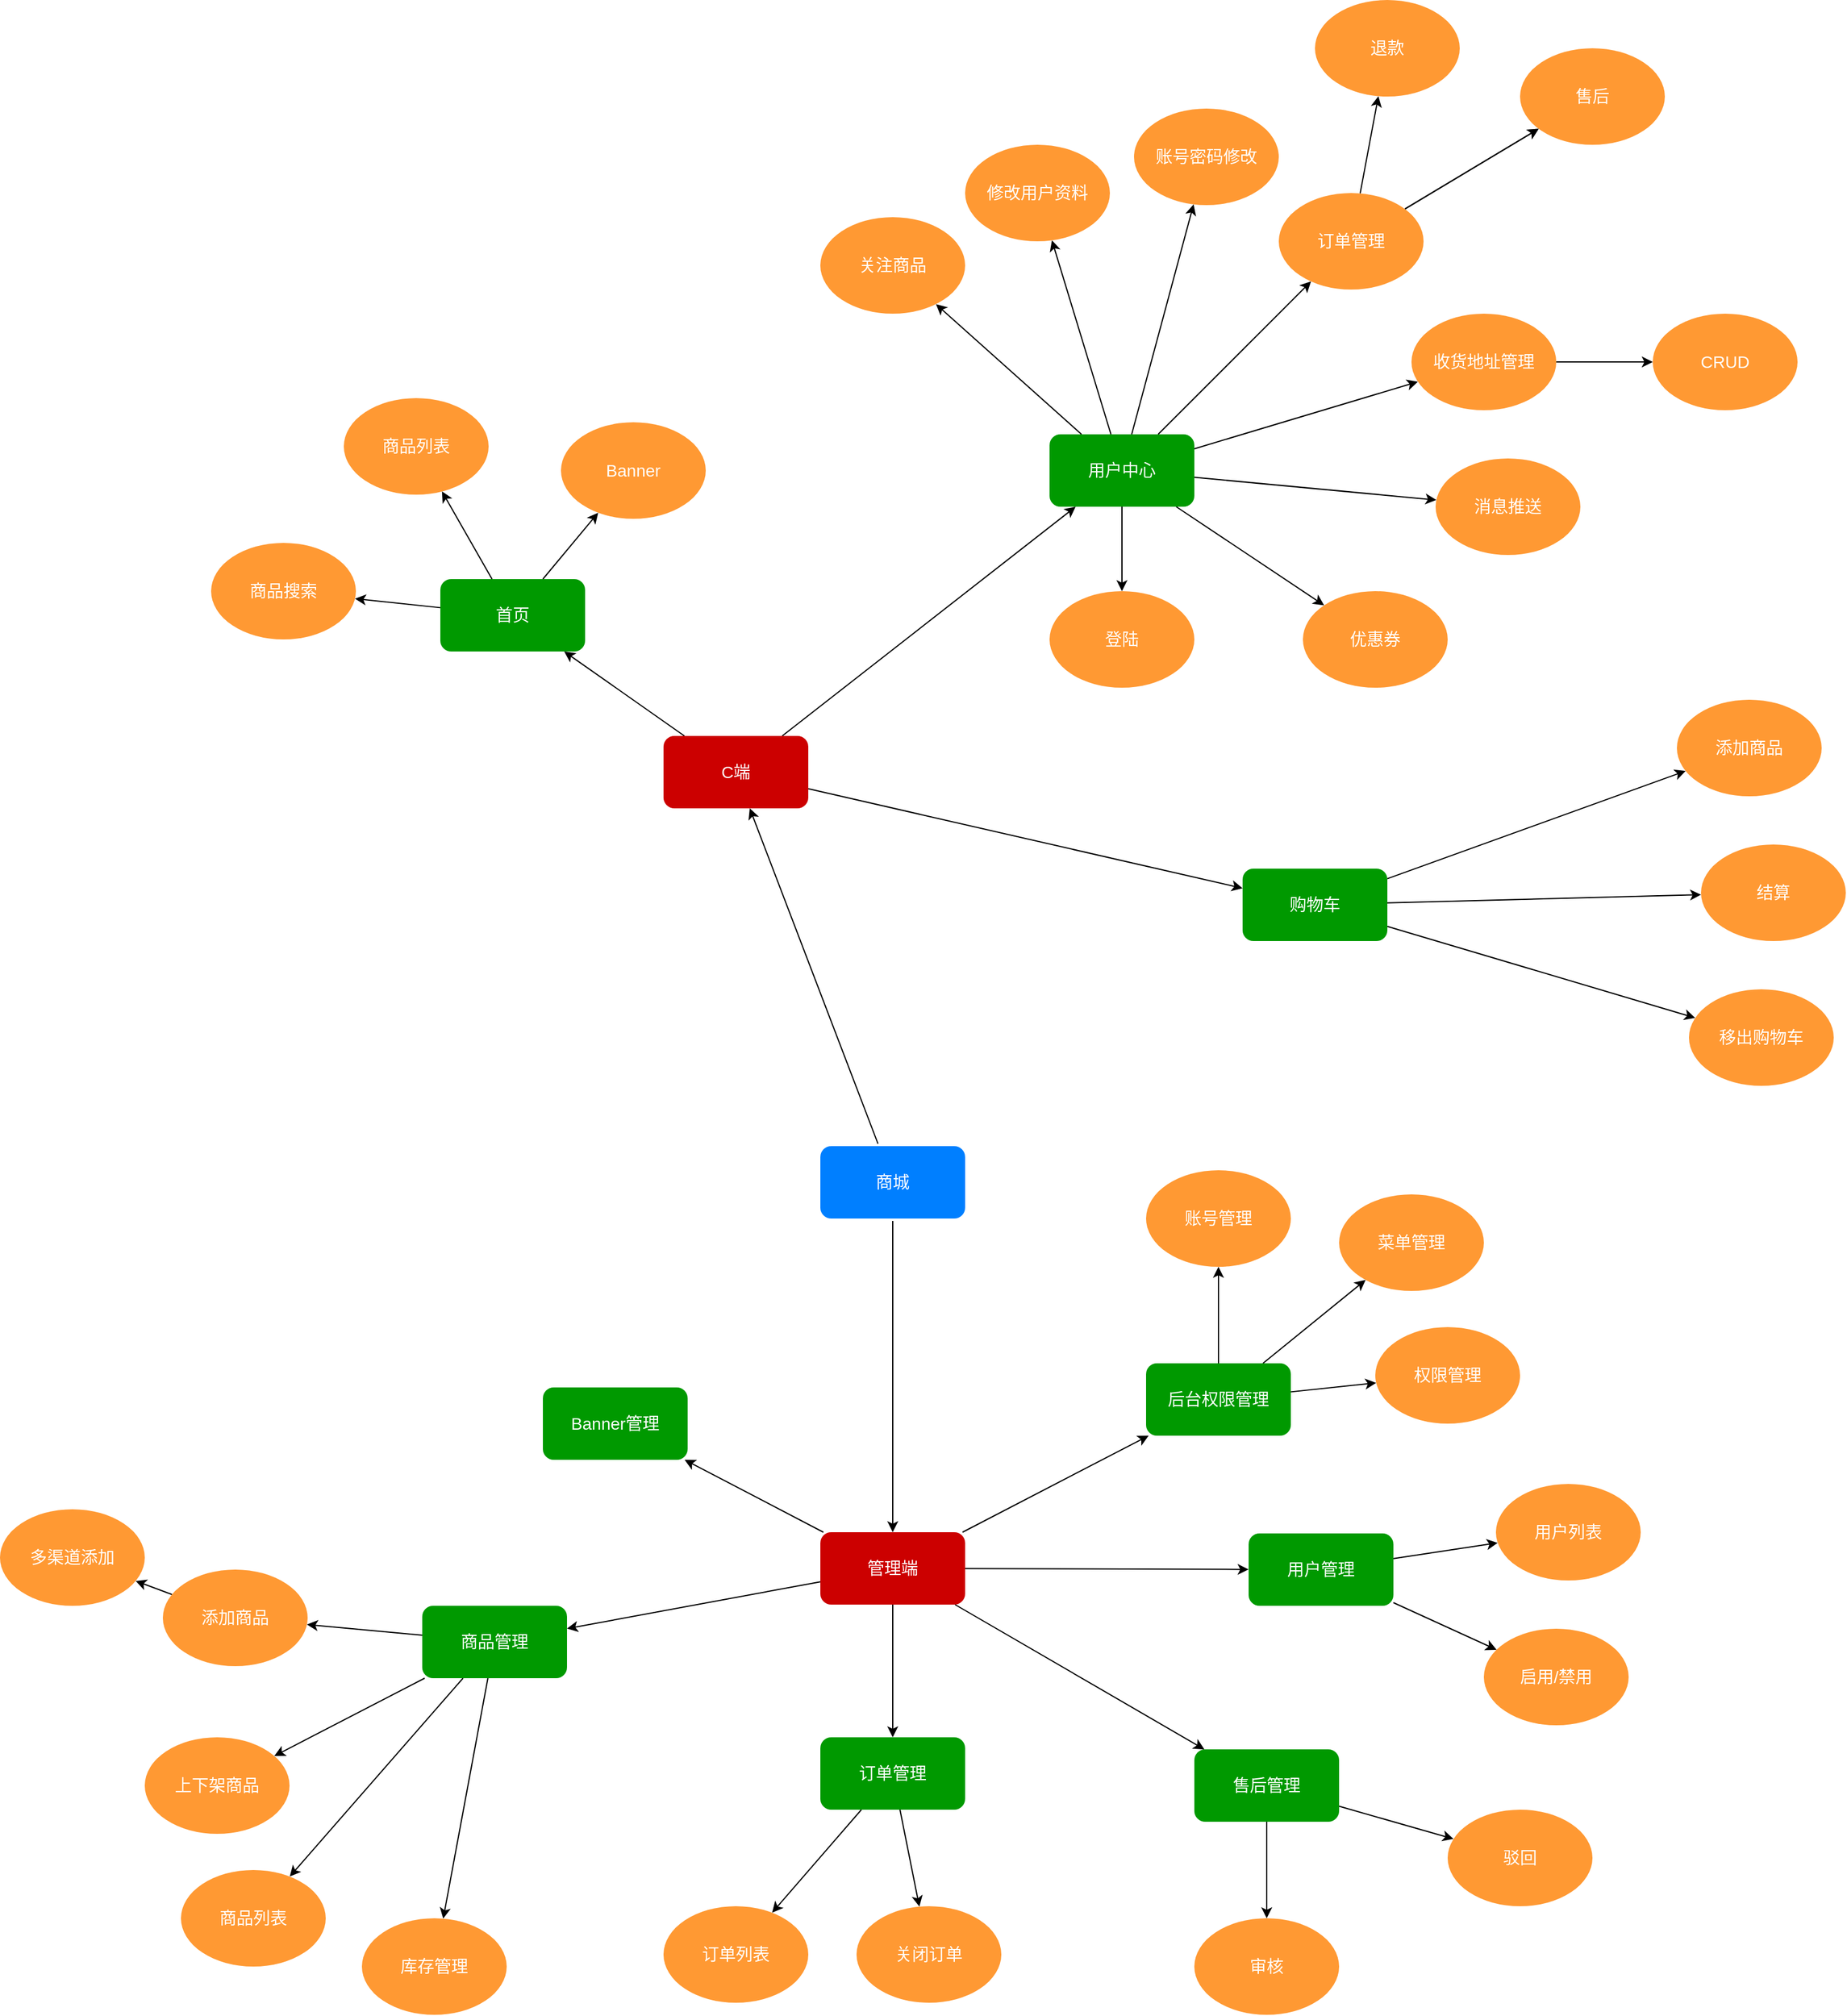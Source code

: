 <mxfile version="13.6.5" type="github">
  <diagram id="6a731a19-8d31-9384-78a2-239565b7b9f0" name="Page-1">
    <mxGraphModel dx="2370" dy="2097" grid="1" gridSize="10" guides="1" tooltips="1" connect="1" arrows="1" fold="1" page="1" pageScale="1" pageWidth="1169" pageHeight="827" background="#ffffff" math="0" shadow="0">
      <root>
        <mxCell id="0" />
        <mxCell id="1" parent="0" />
        <mxCell id="fs0dfM01-aWYpjKkijkv-1802" value="" style="edgeStyle=none;rounded=0;orthogonalLoop=1;jettySize=auto;html=1;fontSize=14;fontColor=#FFFFFF;" parent="1" source="fs0dfM01-aWYpjKkijkv-1781" target="fs0dfM01-aWYpjKkijkv-1801" edge="1">
          <mxGeometry relative="1" as="geometry" />
        </mxCell>
        <mxCell id="fs0dfM01-aWYpjKkijkv-1804" value="" style="edgeStyle=none;rounded=0;orthogonalLoop=1;jettySize=auto;html=1;fontSize=14;fontColor=#FFFFFF;" parent="1" source="fs0dfM01-aWYpjKkijkv-1781" target="fs0dfM01-aWYpjKkijkv-1803" edge="1">
          <mxGeometry relative="1" as="geometry" />
        </mxCell>
        <mxCell id="fs0dfM01-aWYpjKkijkv-1781" value="商城" style="rounded=1;whiteSpace=wrap;html=1;strokeColor=none;strokeWidth=3;perimeterSpacing=2;fontSize=14;fontColor=#FFFFFF;fillColor=#007FFF;" parent="1" vertex="1">
          <mxGeometry x="1010" y="890" width="120" height="60" as="geometry" />
        </mxCell>
        <mxCell id="fs0dfM01-aWYpjKkijkv-1841" value="" style="edgeStyle=none;rounded=0;orthogonalLoop=1;jettySize=auto;html=1;fontSize=14;fontColor=#FFFFFF;" parent="1" source="fs0dfM01-aWYpjKkijkv-1801" target="fs0dfM01-aWYpjKkijkv-1840" edge="1">
          <mxGeometry relative="1" as="geometry" />
        </mxCell>
        <mxCell id="fs0dfM01-aWYpjKkijkv-1845" value="" style="edgeStyle=none;rounded=0;orthogonalLoop=1;jettySize=auto;html=1;fontSize=14;fontColor=#FFFFFF;" parent="1" source="fs0dfM01-aWYpjKkijkv-1801" target="fs0dfM01-aWYpjKkijkv-1844" edge="1">
          <mxGeometry relative="1" as="geometry" />
        </mxCell>
        <mxCell id="fs0dfM01-aWYpjKkijkv-1851" value="" style="edgeStyle=none;rounded=0;orthogonalLoop=1;jettySize=auto;html=1;fontSize=14;fontColor=#FFFFFF;" parent="1" source="fs0dfM01-aWYpjKkijkv-1801" target="fs0dfM01-aWYpjKkijkv-1850" edge="1">
          <mxGeometry relative="1" as="geometry" />
        </mxCell>
        <mxCell id="fs0dfM01-aWYpjKkijkv-1801" value="C端" style="whiteSpace=wrap;html=1;rounded=1;fontSize=14;fontColor=#FFFFFF;strokeColor=none;strokeWidth=3;fillColor=#CC0000;" parent="1" vertex="1">
          <mxGeometry x="880" y="550" width="120" height="60" as="geometry" />
        </mxCell>
        <mxCell id="fs0dfM01-aWYpjKkijkv-1864" value="" style="edgeStyle=none;rounded=0;orthogonalLoop=1;jettySize=auto;html=1;fontSize=14;fontColor=#FFFFFF;" parent="1" source="fs0dfM01-aWYpjKkijkv-1803" target="fs0dfM01-aWYpjKkijkv-1863" edge="1">
          <mxGeometry relative="1" as="geometry" />
        </mxCell>
        <mxCell id="fs0dfM01-aWYpjKkijkv-1866" value="" style="edgeStyle=none;rounded=0;orthogonalLoop=1;jettySize=auto;html=1;fontSize=14;fontColor=#FFFFFF;" parent="1" source="fs0dfM01-aWYpjKkijkv-1803" target="fs0dfM01-aWYpjKkijkv-1865" edge="1">
          <mxGeometry relative="1" as="geometry" />
        </mxCell>
        <mxCell id="fs0dfM01-aWYpjKkijkv-1868" value="" style="edgeStyle=none;rounded=0;orthogonalLoop=1;jettySize=auto;html=1;fontSize=14;fontColor=#FFFFFF;" parent="1" source="fs0dfM01-aWYpjKkijkv-1803" target="fs0dfM01-aWYpjKkijkv-1867" edge="1">
          <mxGeometry relative="1" as="geometry" />
        </mxCell>
        <mxCell id="fs0dfM01-aWYpjKkijkv-1871" value="" style="edgeStyle=none;rounded=0;orthogonalLoop=1;jettySize=auto;html=1;fontSize=14;fontColor=#FFFFFF;" parent="1" source="fs0dfM01-aWYpjKkijkv-1803" target="fs0dfM01-aWYpjKkijkv-1870" edge="1">
          <mxGeometry relative="1" as="geometry" />
        </mxCell>
        <mxCell id="hfIR77nUvffGfV-e1Rjv-10" value="" style="edgeStyle=none;rounded=0;orthogonalLoop=1;jettySize=auto;html=1;" parent="1" source="fs0dfM01-aWYpjKkijkv-1803" target="hfIR77nUvffGfV-e1Rjv-9" edge="1">
          <mxGeometry relative="1" as="geometry" />
        </mxCell>
        <mxCell id="hfIR77nUvffGfV-e1Rjv-34" value="" style="edgeStyle=none;rounded=0;orthogonalLoop=1;jettySize=auto;html=1;" parent="1" source="fs0dfM01-aWYpjKkijkv-1803" target="hfIR77nUvffGfV-e1Rjv-33" edge="1">
          <mxGeometry relative="1" as="geometry" />
        </mxCell>
        <mxCell id="fs0dfM01-aWYpjKkijkv-1803" value="管理端" style="whiteSpace=wrap;html=1;rounded=1;fontSize=14;fontColor=#FFFFFF;strokeColor=none;strokeWidth=3;fillColor=#CC0000;" parent="1" vertex="1">
          <mxGeometry x="1010" y="1210" width="120" height="60" as="geometry" />
        </mxCell>
        <mxCell id="fs0dfM01-aWYpjKkijkv-1813" value="Banner" style="ellipse;whiteSpace=wrap;html=1;rounded=1;fontSize=14;fontColor=#FFFFFF;strokeColor=none;strokeWidth=3;fillColor=#FF9933;" parent="1" vertex="1">
          <mxGeometry x="795" y="290" width="120" height="80" as="geometry" />
        </mxCell>
        <mxCell id="fs0dfM01-aWYpjKkijkv-1815" value="商品列表" style="ellipse;whiteSpace=wrap;html=1;rounded=1;fontSize=14;fontColor=#FFFFFF;strokeColor=none;strokeWidth=3;fillColor=#FF9933;" parent="1" vertex="1">
          <mxGeometry x="615" y="270" width="120" height="80" as="geometry" />
        </mxCell>
        <mxCell id="fs0dfM01-aWYpjKkijkv-1817" value="商品搜索" style="ellipse;whiteSpace=wrap;html=1;rounded=1;fontSize=14;fontColor=#FFFFFF;strokeColor=none;strokeWidth=3;fillColor=#FF9933;" parent="1" vertex="1">
          <mxGeometry x="505" y="390" width="120" height="80" as="geometry" />
        </mxCell>
        <mxCell id="fs0dfM01-aWYpjKkijkv-1819" value="修改用户资料" style="ellipse;whiteSpace=wrap;html=1;rounded=1;fontSize=14;fontColor=#FFFFFF;strokeColor=none;strokeWidth=3;fillColor=#FF9933;" parent="1" vertex="1">
          <mxGeometry x="1130" y="60" width="120" height="80" as="geometry" />
        </mxCell>
        <mxCell id="fs0dfM01-aWYpjKkijkv-1826" value="账号密码修改" style="ellipse;whiteSpace=wrap;html=1;rounded=1;fontSize=14;fontColor=#FFFFFF;strokeColor=none;strokeWidth=3;fillColor=#FF9933;" parent="1" vertex="1">
          <mxGeometry x="1270" y="30" width="120" height="80" as="geometry" />
        </mxCell>
        <mxCell id="fs0dfM01-aWYpjKkijkv-1830" value="添加商品" style="ellipse;whiteSpace=wrap;html=1;rounded=1;fontSize=14;fontColor=#FFFFFF;strokeColor=none;strokeWidth=3;fillColor=#FF9933;" parent="1" vertex="1">
          <mxGeometry x="1720" y="520" width="120" height="80" as="geometry" />
        </mxCell>
        <mxCell id="fs0dfM01-aWYpjKkijkv-1842" value="" style="edgeStyle=none;rounded=0;orthogonalLoop=1;jettySize=auto;html=1;fontSize=14;fontColor=#FFFFFF;" parent="1" source="fs0dfM01-aWYpjKkijkv-1840" target="fs0dfM01-aWYpjKkijkv-1819" edge="1">
          <mxGeometry relative="1" as="geometry" />
        </mxCell>
        <mxCell id="fs0dfM01-aWYpjKkijkv-1843" value="" style="edgeStyle=none;rounded=0;orthogonalLoop=1;jettySize=auto;html=1;fontSize=14;fontColor=#FFFFFF;" parent="1" source="fs0dfM01-aWYpjKkijkv-1840" target="fs0dfM01-aWYpjKkijkv-1826" edge="1">
          <mxGeometry relative="1" as="geometry" />
        </mxCell>
        <mxCell id="fs0dfM01-aWYpjKkijkv-1862" value="" style="edgeStyle=none;rounded=0;orthogonalLoop=1;jettySize=auto;html=1;fontSize=14;fontColor=#FFFFFF;" parent="1" source="fs0dfM01-aWYpjKkijkv-1840" target="fs0dfM01-aWYpjKkijkv-1861" edge="1">
          <mxGeometry relative="1" as="geometry" />
        </mxCell>
        <mxCell id="Q3qfeO53Vg4vjSG5zvzN-7" value="" style="edgeStyle=none;rounded=0;orthogonalLoop=1;jettySize=auto;html=1;" edge="1" parent="1" source="fs0dfM01-aWYpjKkijkv-1840" target="Q3qfeO53Vg4vjSG5zvzN-6">
          <mxGeometry relative="1" as="geometry" />
        </mxCell>
        <mxCell id="Q3qfeO53Vg4vjSG5zvzN-11" value="" style="edgeStyle=none;rounded=0;orthogonalLoop=1;jettySize=auto;html=1;" edge="1" parent="1" source="fs0dfM01-aWYpjKkijkv-1840" target="Q3qfeO53Vg4vjSG5zvzN-10">
          <mxGeometry relative="1" as="geometry" />
        </mxCell>
        <mxCell id="Q3qfeO53Vg4vjSG5zvzN-13" value="" style="edgeStyle=none;rounded=0;orthogonalLoop=1;jettySize=auto;html=1;" edge="1" parent="1" source="fs0dfM01-aWYpjKkijkv-1840" target="Q3qfeO53Vg4vjSG5zvzN-12">
          <mxGeometry relative="1" as="geometry" />
        </mxCell>
        <mxCell id="Q3qfeO53Vg4vjSG5zvzN-15" value="" style="edgeStyle=none;rounded=0;orthogonalLoop=1;jettySize=auto;html=1;" edge="1" parent="1" source="fs0dfM01-aWYpjKkijkv-1840" target="Q3qfeO53Vg4vjSG5zvzN-14">
          <mxGeometry relative="1" as="geometry" />
        </mxCell>
        <mxCell id="Q3qfeO53Vg4vjSG5zvzN-17" value="" style="edgeStyle=none;rounded=0;orthogonalLoop=1;jettySize=auto;html=1;" edge="1" parent="1" source="fs0dfM01-aWYpjKkijkv-1840" target="Q3qfeO53Vg4vjSG5zvzN-16">
          <mxGeometry relative="1" as="geometry" />
        </mxCell>
        <mxCell id="fs0dfM01-aWYpjKkijkv-1840" value="用户中心" style="whiteSpace=wrap;html=1;rounded=1;fontSize=14;fontColor=#FFFFFF;strokeColor=none;strokeWidth=3;fillColor=#009900;" parent="1" vertex="1">
          <mxGeometry x="1200" y="300" width="120" height="60" as="geometry" />
        </mxCell>
        <mxCell id="fs0dfM01-aWYpjKkijkv-1846" value="" style="edgeStyle=none;rounded=0;orthogonalLoop=1;jettySize=auto;html=1;fontSize=14;fontColor=#FFFFFF;" parent="1" source="fs0dfM01-aWYpjKkijkv-1844" target="fs0dfM01-aWYpjKkijkv-1815" edge="1">
          <mxGeometry relative="1" as="geometry" />
        </mxCell>
        <mxCell id="fs0dfM01-aWYpjKkijkv-1847" value="" style="edgeStyle=none;rounded=0;orthogonalLoop=1;jettySize=auto;html=1;fontSize=14;fontColor=#FFFFFF;" parent="1" source="fs0dfM01-aWYpjKkijkv-1844" target="fs0dfM01-aWYpjKkijkv-1817" edge="1">
          <mxGeometry relative="1" as="geometry" />
        </mxCell>
        <mxCell id="fs0dfM01-aWYpjKkijkv-1849" value="" style="edgeStyle=none;rounded=0;orthogonalLoop=1;jettySize=auto;html=1;fontSize=14;fontColor=#FFFFFF;" parent="1" source="fs0dfM01-aWYpjKkijkv-1844" target="fs0dfM01-aWYpjKkijkv-1813" edge="1">
          <mxGeometry relative="1" as="geometry" />
        </mxCell>
        <mxCell id="fs0dfM01-aWYpjKkijkv-1844" value="首页" style="whiteSpace=wrap;html=1;rounded=1;fontSize=14;fontColor=#FFFFFF;strokeColor=none;strokeWidth=3;fillColor=#009900;" parent="1" vertex="1">
          <mxGeometry x="695" y="420" width="120" height="60" as="geometry" />
        </mxCell>
        <mxCell id="fs0dfM01-aWYpjKkijkv-1852" value="" style="edgeStyle=none;rounded=0;orthogonalLoop=1;jettySize=auto;html=1;fontSize=14;fontColor=#FFFFFF;" parent="1" source="fs0dfM01-aWYpjKkijkv-1850" target="fs0dfM01-aWYpjKkijkv-1830" edge="1">
          <mxGeometry relative="1" as="geometry" />
        </mxCell>
        <mxCell id="fs0dfM01-aWYpjKkijkv-1858" value="" style="edgeStyle=none;rounded=0;orthogonalLoop=1;jettySize=auto;html=1;fontSize=14;fontColor=#FFFFFF;" parent="1" source="fs0dfM01-aWYpjKkijkv-1850" target="fs0dfM01-aWYpjKkijkv-1857" edge="1">
          <mxGeometry relative="1" as="geometry" />
        </mxCell>
        <mxCell id="fs0dfM01-aWYpjKkijkv-1860" value="" style="edgeStyle=none;rounded=0;orthogonalLoop=1;jettySize=auto;html=1;fontSize=14;fontColor=#FFFFFF;" parent="1" source="fs0dfM01-aWYpjKkijkv-1850" target="fs0dfM01-aWYpjKkijkv-1859" edge="1">
          <mxGeometry relative="1" as="geometry" />
        </mxCell>
        <mxCell id="fs0dfM01-aWYpjKkijkv-1850" value="购物车" style="whiteSpace=wrap;html=1;rounded=1;fontSize=14;fontColor=#FFFFFF;strokeColor=none;strokeWidth=3;fillColor=#009900;" parent="1" vertex="1">
          <mxGeometry x="1360" y="660" width="120" height="60" as="geometry" />
        </mxCell>
        <mxCell id="fs0dfM01-aWYpjKkijkv-1857" value="结算" style="ellipse;whiteSpace=wrap;html=1;rounded=1;fontSize=14;fontColor=#FFFFFF;strokeColor=none;strokeWidth=3;fillColor=#FF9933;" parent="1" vertex="1">
          <mxGeometry x="1740" y="640" width="120" height="80" as="geometry" />
        </mxCell>
        <mxCell id="fs0dfM01-aWYpjKkijkv-1859" value="移出购物车" style="ellipse;whiteSpace=wrap;html=1;rounded=1;fontSize=14;fontColor=#FFFFFF;strokeColor=none;strokeWidth=3;fillColor=#FF9933;" parent="1" vertex="1">
          <mxGeometry x="1730" y="760" width="120" height="80" as="geometry" />
        </mxCell>
        <mxCell id="Q3qfeO53Vg4vjSG5zvzN-2" value="" style="rounded=0;orthogonalLoop=1;jettySize=auto;html=1;" edge="1" parent="1" source="fs0dfM01-aWYpjKkijkv-1861" target="Q3qfeO53Vg4vjSG5zvzN-1">
          <mxGeometry relative="1" as="geometry" />
        </mxCell>
        <mxCell id="Q3qfeO53Vg4vjSG5zvzN-4" value="" style="edgeStyle=none;rounded=0;orthogonalLoop=1;jettySize=auto;html=1;" edge="1" parent="1" source="fs0dfM01-aWYpjKkijkv-1861" target="Q3qfeO53Vg4vjSG5zvzN-3">
          <mxGeometry relative="1" as="geometry" />
        </mxCell>
        <mxCell id="Q3qfeO53Vg4vjSG5zvzN-5" value="" style="edgeStyle=none;rounded=0;orthogonalLoop=1;jettySize=auto;html=1;" edge="1" parent="1" source="fs0dfM01-aWYpjKkijkv-1861" target="Q3qfeO53Vg4vjSG5zvzN-3">
          <mxGeometry relative="1" as="geometry" />
        </mxCell>
        <mxCell id="fs0dfM01-aWYpjKkijkv-1861" value="订单管理" style="ellipse;whiteSpace=wrap;html=1;rounded=1;fontSize=14;fontColor=#FFFFFF;strokeColor=none;strokeWidth=3;fillColor=#FF9933;" parent="1" vertex="1">
          <mxGeometry x="1390" y="100" width="120" height="80" as="geometry" />
        </mxCell>
        <mxCell id="hfIR77nUvffGfV-e1Rjv-2" value="" style="rounded=0;orthogonalLoop=1;jettySize=auto;html=1;" parent="1" source="fs0dfM01-aWYpjKkijkv-1863" target="hfIR77nUvffGfV-e1Rjv-1" edge="1">
          <mxGeometry relative="1" as="geometry" />
        </mxCell>
        <mxCell id="hfIR77nUvffGfV-e1Rjv-6" value="" style="rounded=0;orthogonalLoop=1;jettySize=auto;html=1;" parent="1" source="fs0dfM01-aWYpjKkijkv-1863" target="hfIR77nUvffGfV-e1Rjv-5" edge="1">
          <mxGeometry relative="1" as="geometry" />
        </mxCell>
        <mxCell id="hfIR77nUvffGfV-e1Rjv-8" value="" style="edgeStyle=none;rounded=0;orthogonalLoop=1;jettySize=auto;html=1;" parent="1" source="fs0dfM01-aWYpjKkijkv-1863" target="hfIR77nUvffGfV-e1Rjv-7" edge="1">
          <mxGeometry relative="1" as="geometry" />
        </mxCell>
        <mxCell id="hfIR77nUvffGfV-e1Rjv-14" value="" style="edgeStyle=none;rounded=0;orthogonalLoop=1;jettySize=auto;html=1;" parent="1" source="fs0dfM01-aWYpjKkijkv-1863" target="hfIR77nUvffGfV-e1Rjv-13" edge="1">
          <mxGeometry relative="1" as="geometry" />
        </mxCell>
        <mxCell id="fs0dfM01-aWYpjKkijkv-1863" value="商品管理" style="whiteSpace=wrap;html=1;rounded=1;fontSize=14;fontColor=#FFFFFF;strokeColor=none;strokeWidth=3;fillColor=#009900;" parent="1" vertex="1">
          <mxGeometry x="680" y="1271" width="120" height="60" as="geometry" />
        </mxCell>
        <mxCell id="hfIR77nUvffGfV-e1Rjv-20" value="" style="edgeStyle=none;rounded=0;orthogonalLoop=1;jettySize=auto;html=1;" parent="1" source="fs0dfM01-aWYpjKkijkv-1865" target="hfIR77nUvffGfV-e1Rjv-19" edge="1">
          <mxGeometry relative="1" as="geometry" />
        </mxCell>
        <mxCell id="hfIR77nUvffGfV-e1Rjv-22" value="" style="edgeStyle=none;rounded=0;orthogonalLoop=1;jettySize=auto;html=1;" parent="1" source="fs0dfM01-aWYpjKkijkv-1865" target="hfIR77nUvffGfV-e1Rjv-21" edge="1">
          <mxGeometry relative="1" as="geometry" />
        </mxCell>
        <mxCell id="fs0dfM01-aWYpjKkijkv-1865" value="售后管理" style="whiteSpace=wrap;html=1;rounded=1;fontSize=14;fontColor=#FFFFFF;strokeColor=none;strokeWidth=3;fillColor=#009900;" parent="1" vertex="1">
          <mxGeometry x="1320" y="1390" width="120" height="60" as="geometry" />
        </mxCell>
        <mxCell id="hfIR77nUvffGfV-e1Rjv-26" value="" style="edgeStyle=none;rounded=0;orthogonalLoop=1;jettySize=auto;html=1;" parent="1" source="fs0dfM01-aWYpjKkijkv-1867" target="hfIR77nUvffGfV-e1Rjv-25" edge="1">
          <mxGeometry relative="1" as="geometry" />
        </mxCell>
        <mxCell id="hfIR77nUvffGfV-e1Rjv-28" value="" style="edgeStyle=none;rounded=0;orthogonalLoop=1;jettySize=auto;html=1;" parent="1" source="fs0dfM01-aWYpjKkijkv-1867" target="hfIR77nUvffGfV-e1Rjv-27" edge="1">
          <mxGeometry relative="1" as="geometry" />
        </mxCell>
        <mxCell id="fs0dfM01-aWYpjKkijkv-1867" value="用户管理" style="whiteSpace=wrap;html=1;rounded=1;fontSize=14;fontColor=#FFFFFF;strokeColor=none;strokeWidth=3;fillColor=#009900;" parent="1" vertex="1">
          <mxGeometry x="1365" y="1211" width="120" height="60" as="geometry" />
        </mxCell>
        <mxCell id="hfIR77nUvffGfV-e1Rjv-12" value="" style="edgeStyle=none;rounded=0;orthogonalLoop=1;jettySize=auto;html=1;" parent="1" source="fs0dfM01-aWYpjKkijkv-1870" target="hfIR77nUvffGfV-e1Rjv-11" edge="1">
          <mxGeometry relative="1" as="geometry" />
        </mxCell>
        <mxCell id="hfIR77nUvffGfV-e1Rjv-18" value="" style="edgeStyle=none;rounded=0;orthogonalLoop=1;jettySize=auto;html=1;" parent="1" source="fs0dfM01-aWYpjKkijkv-1870" target="hfIR77nUvffGfV-e1Rjv-17" edge="1">
          <mxGeometry relative="1" as="geometry" />
        </mxCell>
        <mxCell id="fs0dfM01-aWYpjKkijkv-1870" value="订单管理" style="whiteSpace=wrap;html=1;rounded=1;fontSize=14;fontColor=#FFFFFF;strokeColor=none;strokeWidth=3;fillColor=#009900;" parent="1" vertex="1">
          <mxGeometry x="1010" y="1380" width="120" height="60" as="geometry" />
        </mxCell>
        <mxCell id="hfIR77nUvffGfV-e1Rjv-4" value="" style="rounded=0;orthogonalLoop=1;jettySize=auto;html=1;" parent="1" source="hfIR77nUvffGfV-e1Rjv-1" target="hfIR77nUvffGfV-e1Rjv-3" edge="1">
          <mxGeometry relative="1" as="geometry" />
        </mxCell>
        <mxCell id="hfIR77nUvffGfV-e1Rjv-1" value="添加商品" style="ellipse;whiteSpace=wrap;html=1;rounded=1;fontSize=14;fontColor=#FFFFFF;strokeColor=none;strokeWidth=3;fillColor=#FF9933;" parent="1" vertex="1">
          <mxGeometry x="465" y="1241" width="120" height="80" as="geometry" />
        </mxCell>
        <mxCell id="hfIR77nUvffGfV-e1Rjv-3" value="多渠道添加" style="ellipse;whiteSpace=wrap;html=1;rounded=1;fontSize=14;fontColor=#FFFFFF;strokeColor=none;strokeWidth=3;fillColor=#FF9933;" parent="1" vertex="1">
          <mxGeometry x="330" y="1191" width="120" height="80" as="geometry" />
        </mxCell>
        <mxCell id="hfIR77nUvffGfV-e1Rjv-5" value="上下架商品" style="ellipse;whiteSpace=wrap;html=1;rounded=1;fontSize=14;fontColor=#FFFFFF;strokeColor=none;strokeWidth=3;fillColor=#FF9933;" parent="1" vertex="1">
          <mxGeometry x="450" y="1380" width="120" height="80" as="geometry" />
        </mxCell>
        <mxCell id="hfIR77nUvffGfV-e1Rjv-7" value="商品列表" style="ellipse;whiteSpace=wrap;html=1;rounded=1;fontSize=14;fontColor=#FFFFFF;strokeColor=none;strokeWidth=3;fillColor=#FF9933;" parent="1" vertex="1">
          <mxGeometry x="480" y="1490" width="120" height="80" as="geometry" />
        </mxCell>
        <mxCell id="hfIR77nUvffGfV-e1Rjv-9" value="Banner管理" style="whiteSpace=wrap;html=1;rounded=1;fontSize=14;fontColor=#FFFFFF;strokeColor=none;strokeWidth=3;fillColor=#009900;" parent="1" vertex="1">
          <mxGeometry x="780" y="1090" width="120" height="60" as="geometry" />
        </mxCell>
        <mxCell id="hfIR77nUvffGfV-e1Rjv-11" value="订单列表" style="ellipse;whiteSpace=wrap;html=1;rounded=1;fontSize=14;fontColor=#FFFFFF;strokeColor=none;strokeWidth=3;fillColor=#FF9933;" parent="1" vertex="1">
          <mxGeometry x="880" y="1520" width="120" height="80" as="geometry" />
        </mxCell>
        <mxCell id="hfIR77nUvffGfV-e1Rjv-13" value="库存管理" style="ellipse;whiteSpace=wrap;html=1;rounded=1;fontSize=14;fontColor=#FFFFFF;strokeColor=none;strokeWidth=3;fillColor=#FF9933;" parent="1" vertex="1">
          <mxGeometry x="630" y="1530" width="120" height="80" as="geometry" />
        </mxCell>
        <mxCell id="hfIR77nUvffGfV-e1Rjv-17" value="关闭订单" style="ellipse;whiteSpace=wrap;html=1;rounded=1;fontSize=14;fontColor=#FFFFFF;strokeColor=none;strokeWidth=3;fillColor=#FF9933;" parent="1" vertex="1">
          <mxGeometry x="1040" y="1520" width="120" height="80" as="geometry" />
        </mxCell>
        <mxCell id="hfIR77nUvffGfV-e1Rjv-19" value="审核" style="ellipse;whiteSpace=wrap;html=1;rounded=1;fontSize=14;fontColor=#FFFFFF;strokeColor=none;strokeWidth=3;fillColor=#FF9933;" parent="1" vertex="1">
          <mxGeometry x="1320" y="1530" width="120" height="80" as="geometry" />
        </mxCell>
        <mxCell id="hfIR77nUvffGfV-e1Rjv-21" value="驳回" style="ellipse;whiteSpace=wrap;html=1;rounded=1;fontSize=14;fontColor=#FFFFFF;strokeColor=none;strokeWidth=3;fillColor=#FF9933;" parent="1" vertex="1">
          <mxGeometry x="1530" y="1440" width="120" height="80" as="geometry" />
        </mxCell>
        <mxCell id="hfIR77nUvffGfV-e1Rjv-25" value="用户列表" style="ellipse;whiteSpace=wrap;html=1;rounded=1;fontSize=14;fontColor=#FFFFFF;strokeColor=none;strokeWidth=3;fillColor=#FF9933;" parent="1" vertex="1">
          <mxGeometry x="1570" y="1170" width="120" height="80" as="geometry" />
        </mxCell>
        <mxCell id="hfIR77nUvffGfV-e1Rjv-27" value="启用/禁用" style="ellipse;whiteSpace=wrap;html=1;rounded=1;fontSize=14;fontColor=#FFFFFF;strokeColor=none;strokeWidth=3;fillColor=#FF9933;" parent="1" vertex="1">
          <mxGeometry x="1560" y="1290" width="120" height="80" as="geometry" />
        </mxCell>
        <mxCell id="hfIR77nUvffGfV-e1Rjv-36" value="" style="edgeStyle=none;rounded=0;orthogonalLoop=1;jettySize=auto;html=1;" parent="1" source="hfIR77nUvffGfV-e1Rjv-33" target="hfIR77nUvffGfV-e1Rjv-35" edge="1">
          <mxGeometry relative="1" as="geometry" />
        </mxCell>
        <mxCell id="hfIR77nUvffGfV-e1Rjv-38" value="" style="edgeStyle=none;rounded=0;orthogonalLoop=1;jettySize=auto;html=1;" parent="1" source="hfIR77nUvffGfV-e1Rjv-33" target="hfIR77nUvffGfV-e1Rjv-37" edge="1">
          <mxGeometry relative="1" as="geometry" />
        </mxCell>
        <mxCell id="hfIR77nUvffGfV-e1Rjv-40" value="" style="edgeStyle=none;rounded=0;orthogonalLoop=1;jettySize=auto;html=1;" parent="1" source="hfIR77nUvffGfV-e1Rjv-33" target="hfIR77nUvffGfV-e1Rjv-39" edge="1">
          <mxGeometry relative="1" as="geometry" />
        </mxCell>
        <mxCell id="hfIR77nUvffGfV-e1Rjv-33" value="后台权限管理" style="whiteSpace=wrap;html=1;rounded=1;fontSize=14;fontColor=#FFFFFF;strokeColor=none;strokeWidth=3;fillColor=#009900;" parent="1" vertex="1">
          <mxGeometry x="1280" y="1070" width="120" height="60" as="geometry" />
        </mxCell>
        <mxCell id="hfIR77nUvffGfV-e1Rjv-35" value="账号管理" style="ellipse;whiteSpace=wrap;html=1;rounded=1;fontSize=14;fontColor=#FFFFFF;strokeColor=none;strokeWidth=3;fillColor=#FF9933;" parent="1" vertex="1">
          <mxGeometry x="1280" y="910" width="120" height="80" as="geometry" />
        </mxCell>
        <mxCell id="hfIR77nUvffGfV-e1Rjv-37" value="菜单管理" style="ellipse;whiteSpace=wrap;html=1;rounded=1;fontSize=14;fontColor=#FFFFFF;strokeColor=none;strokeWidth=3;fillColor=#FF9933;" parent="1" vertex="1">
          <mxGeometry x="1440" y="930" width="120" height="80" as="geometry" />
        </mxCell>
        <mxCell id="hfIR77nUvffGfV-e1Rjv-39" value="权限管理" style="ellipse;whiteSpace=wrap;html=1;rounded=1;fontSize=14;fontColor=#FFFFFF;strokeColor=none;strokeWidth=3;fillColor=#FF9933;" parent="1" vertex="1">
          <mxGeometry x="1470" y="1040" width="120" height="80" as="geometry" />
        </mxCell>
        <mxCell id="Q3qfeO53Vg4vjSG5zvzN-1" value="退款" style="ellipse;whiteSpace=wrap;html=1;rounded=1;fontSize=14;fontColor=#FFFFFF;strokeColor=none;strokeWidth=3;fillColor=#FF9933;" vertex="1" parent="1">
          <mxGeometry x="1420" y="-60" width="120" height="80" as="geometry" />
        </mxCell>
        <mxCell id="Q3qfeO53Vg4vjSG5zvzN-3" value="售后" style="ellipse;whiteSpace=wrap;html=1;rounded=1;fontSize=14;fontColor=#FFFFFF;strokeColor=none;strokeWidth=3;fillColor=#FF9933;" vertex="1" parent="1">
          <mxGeometry x="1590" y="-20" width="120" height="80" as="geometry" />
        </mxCell>
        <mxCell id="Q3qfeO53Vg4vjSG5zvzN-9" value="" style="edgeStyle=none;rounded=0;orthogonalLoop=1;jettySize=auto;html=1;" edge="1" parent="1" source="Q3qfeO53Vg4vjSG5zvzN-6" target="Q3qfeO53Vg4vjSG5zvzN-8">
          <mxGeometry relative="1" as="geometry" />
        </mxCell>
        <mxCell id="Q3qfeO53Vg4vjSG5zvzN-6" value="收货地址管理" style="ellipse;whiteSpace=wrap;html=1;rounded=1;fontSize=14;fontColor=#FFFFFF;strokeColor=none;strokeWidth=3;fillColor=#FF9933;" vertex="1" parent="1">
          <mxGeometry x="1500" y="200" width="120" height="80" as="geometry" />
        </mxCell>
        <mxCell id="Q3qfeO53Vg4vjSG5zvzN-8" value="CRUD" style="ellipse;whiteSpace=wrap;html=1;rounded=1;fontSize=14;fontColor=#FFFFFF;strokeColor=none;strokeWidth=3;fillColor=#FF9933;" vertex="1" parent="1">
          <mxGeometry x="1700" y="200" width="120" height="80" as="geometry" />
        </mxCell>
        <mxCell id="Q3qfeO53Vg4vjSG5zvzN-10" value="消息推送" style="ellipse;whiteSpace=wrap;html=1;rounded=1;fontSize=14;fontColor=#FFFFFF;strokeColor=none;strokeWidth=3;fillColor=#FF9933;" vertex="1" parent="1">
          <mxGeometry x="1520" y="320" width="120" height="80" as="geometry" />
        </mxCell>
        <mxCell id="Q3qfeO53Vg4vjSG5zvzN-12" value="优惠券" style="ellipse;whiteSpace=wrap;html=1;rounded=1;fontSize=14;fontColor=#FFFFFF;strokeColor=none;strokeWidth=3;fillColor=#FF9933;" vertex="1" parent="1">
          <mxGeometry x="1410" y="430" width="120" height="80" as="geometry" />
        </mxCell>
        <mxCell id="Q3qfeO53Vg4vjSG5zvzN-14" value="关注商品" style="ellipse;whiteSpace=wrap;html=1;rounded=1;fontSize=14;fontColor=#FFFFFF;strokeColor=none;strokeWidth=3;fillColor=#FF9933;" vertex="1" parent="1">
          <mxGeometry x="1010" y="120" width="120" height="80" as="geometry" />
        </mxCell>
        <mxCell id="Q3qfeO53Vg4vjSG5zvzN-16" value="登陆" style="ellipse;whiteSpace=wrap;html=1;rounded=1;fontSize=14;fontColor=#FFFFFF;strokeColor=none;strokeWidth=3;fillColor=#FF9933;" vertex="1" parent="1">
          <mxGeometry x="1200" y="430" width="120" height="80" as="geometry" />
        </mxCell>
      </root>
    </mxGraphModel>
  </diagram>
</mxfile>

